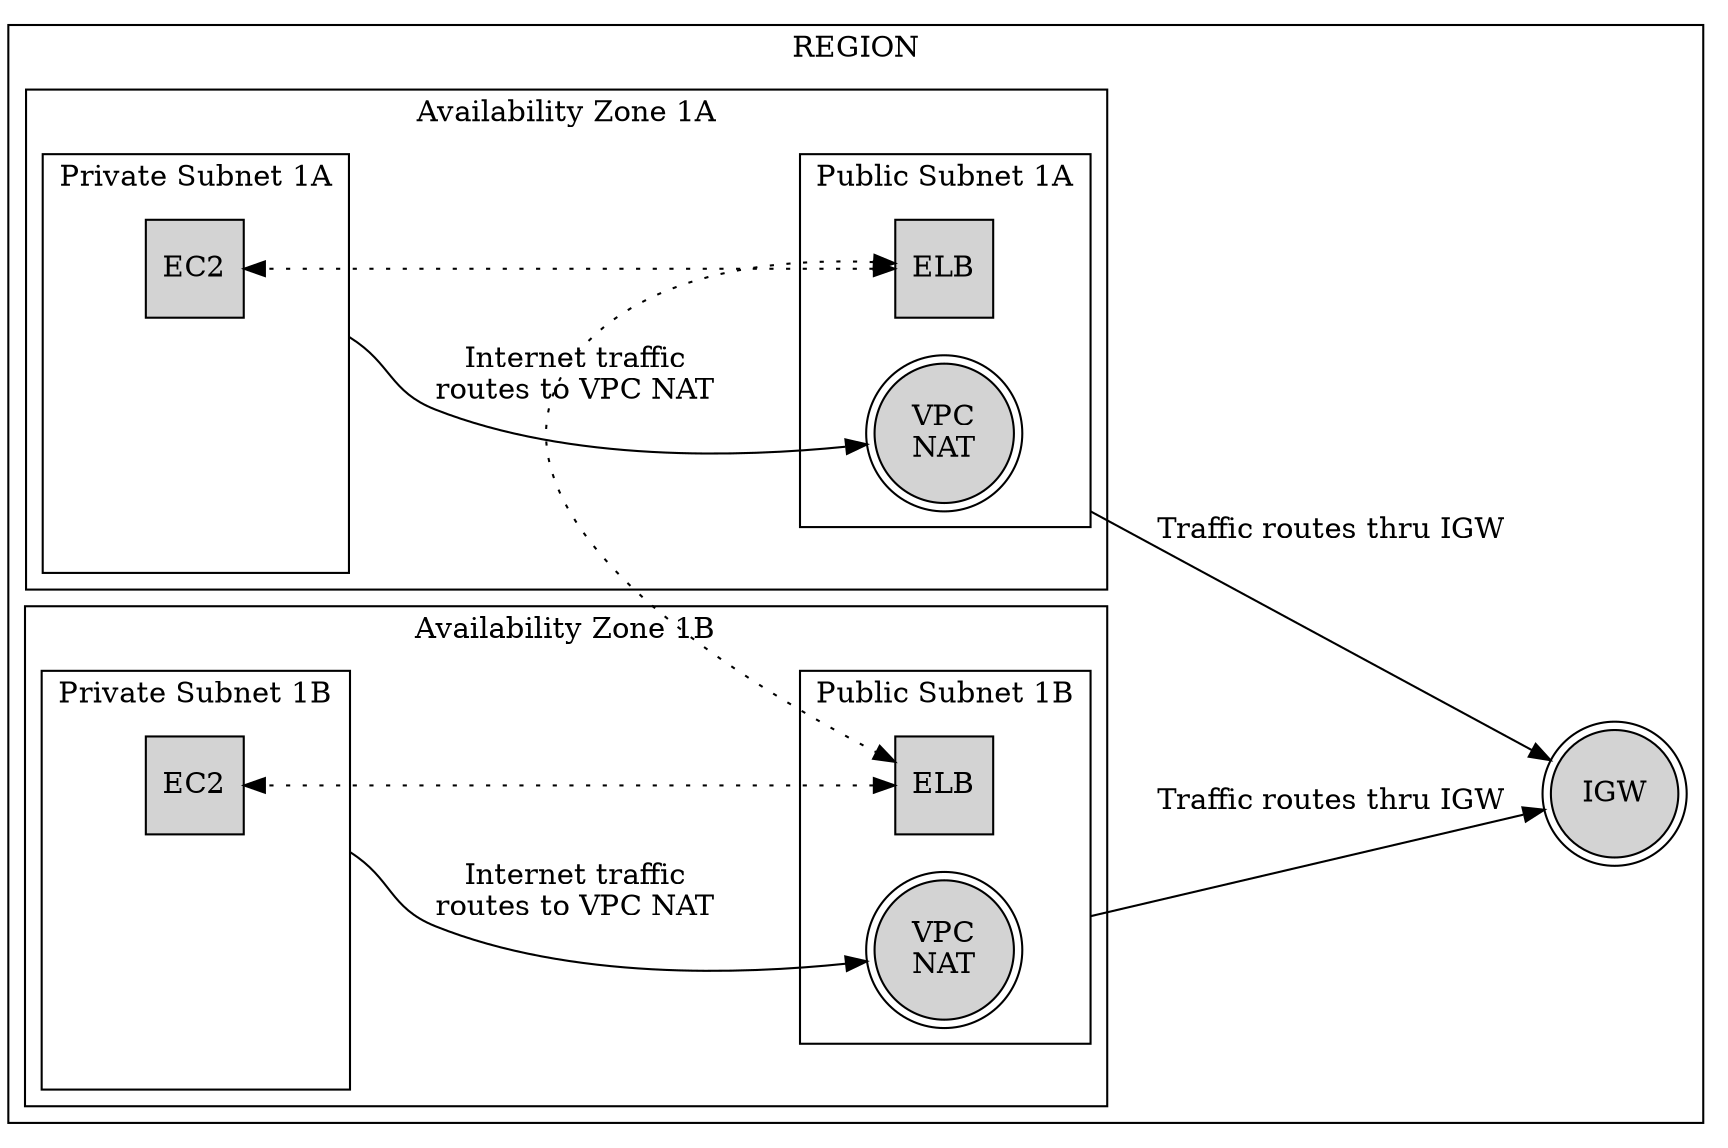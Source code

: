 digraph VPC {
  node [style=filled shape=square]
  compound=true;
  rankdir=LR;

  /*
     REGION
  */
  subgraph cluster_region {
    label="REGION"
    IGW [label="IGW" shape="doublecircle"];

    /*
       Availability Zone 1A
    */
    subgraph cluster_availability_zone_1a {
      label="Availability Zone 1A"

      /*
         Private Subnet
      */
      subgraph cluster_private_subnet_1a {
        label="Private Subnet 1A"
        EC2_1A [label="EC2"];
        FILLER_1A [style=invisible group=g2];
      }

      /*
         Public Subnet
      */
      subgraph cluster_public_subnet_1a {
        label="Public Subnet 1A"
        VPC_NGW1A [label=<VPC<BR />NAT> shape="doublecircle" ];
        ELB_1A [label="ELB"]
        ELB_1A -> EC2_1A [style=dotted dir=both];
      }

      EC2_1A -> VPC_NGW1A [label=<<BR /><BR />Internet traffic<BR />routes to VPC NAT>
                           ltail=cluster_private_subnet_1a];
    }

    /*
       Availability Zone 1B
    */
    subgraph cluster_availability_zone_1b {
      label="Availability Zone 1B"

      /*
         Private Subnet
      */
      subgraph cluster_private_subnet_1b {
        label="Private Subnet 1B"
        EC2_1B [label="EC2"];
        FILLER_1B [style=invisible];
      }

      /*
         Public Subnet
      */
      subgraph cluster_public_subnet_1b {
        label="Public Subnet 1B"
        VPC_NGW1B [label=<VPC<BR />NAT> shape="doublecircle"];
        ELB_1B [label="ELB"]
        ELB_1B -> EC2_1B [style=dotted dir=both];
      }
      EC2_1B -> VPC_NGW1B [label=<<BR /><BR />Internet traffic<BR />routes to VPC NAT>
                           ltail=cluster_private_subnet_1b];
    }

    VPC_NGW1A -> IGW [label=<<BR />Traffic routes thru IGW>
                      ltail=cluster_public_subnet_1a];
    VPC_NGW1B -> IGW [label=<<BR />Traffic routes thru IGW>
                      ltail=cluster_public_subnet_1b];

    ELB_1A -> ELB_1B [style=dotted dir=both constraint=false];
    //ELB_1B -> ELB_1A [style=dotted];
  }
}
